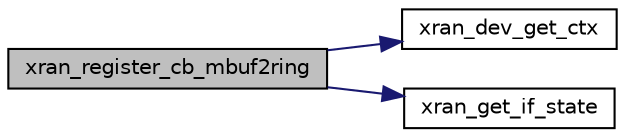 digraph "xran_register_cb_mbuf2ring"
{
 // LATEX_PDF_SIZE
  edge [fontname="Helvetica",fontsize="10",labelfontname="Helvetica",labelfontsize="10"];
  node [fontname="Helvetica",fontsize="10",shape=record];
  rankdir="LR";
  Node1 [label="xran_register_cb_mbuf2ring",height=0.2,width=0.4,color="black", fillcolor="grey75", style="filled", fontcolor="black",tooltip=" "];
  Node1 -> Node2 [color="midnightblue",fontsize="10",style="solid",fontname="Helvetica"];
  Node2 [label="xran_dev_get_ctx",height=0.2,width=0.4,color="black", fillcolor="white", style="filled",URL="$xran__main_8c.html#aa09e72e94d2a1d891e86f4c09b0f8b21",tooltip=" "];
  Node1 -> Node3 [color="midnightblue",fontsize="10",style="solid",fontname="Helvetica"];
  Node3 [label="xran_get_if_state",height=0.2,width=0.4,color="black", fillcolor="white", style="filled",URL="$xran__main_8c.html#a937105f52446cfcb951e43e1dc3c4d8b",tooltip=" "];
}
